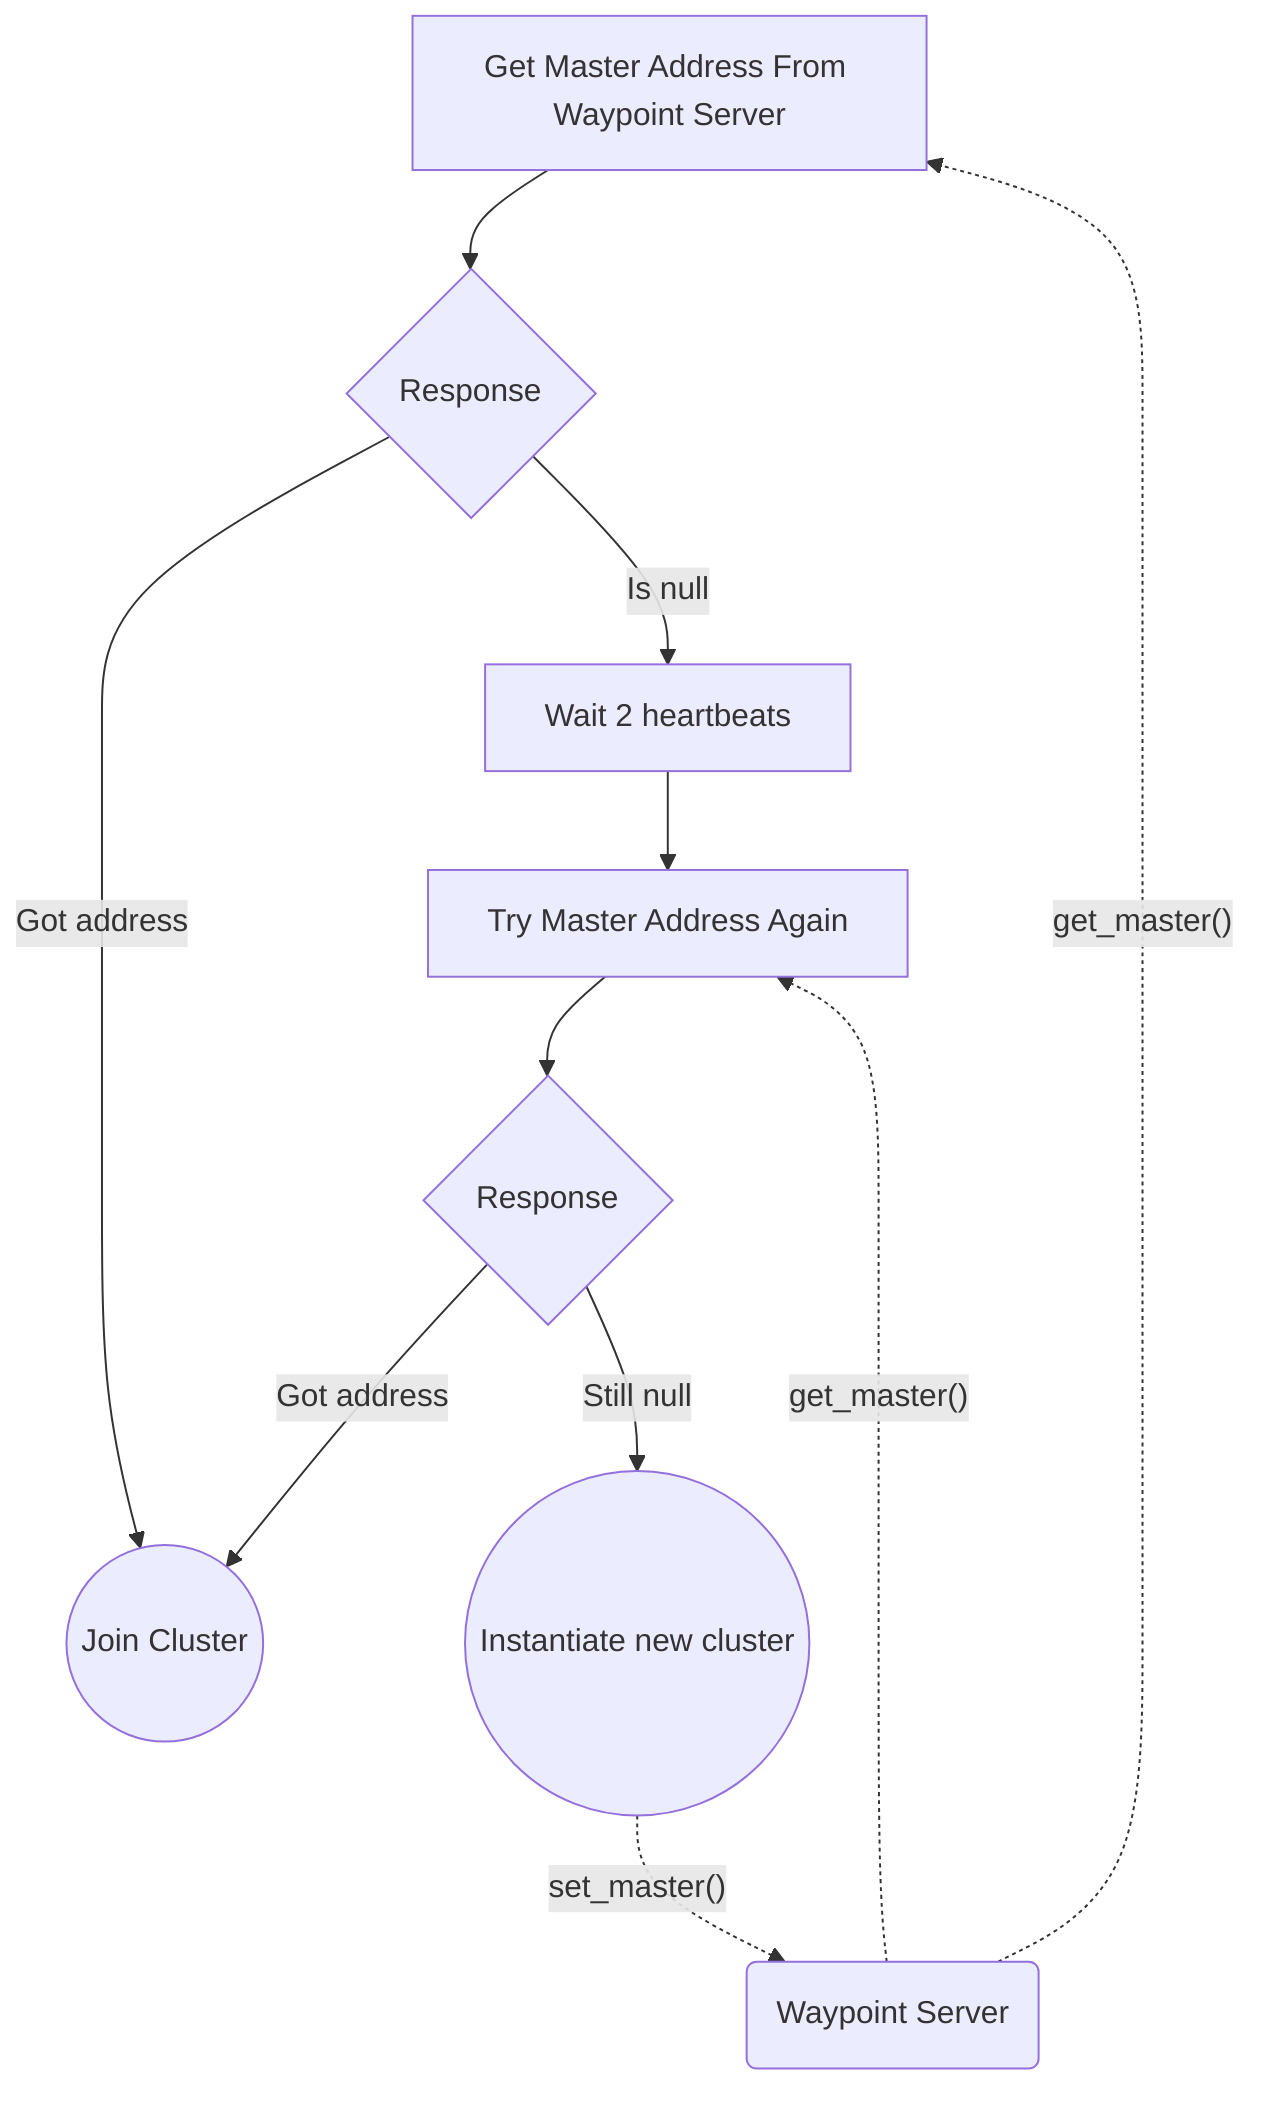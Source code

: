 graph TB
    minfo[Get Master Address From Waypoint Server]
    wps(Waypoint Server) -.->|"get_master()"| minfo
    minfo --> mres{Response}
    mres -->|Got address| joincluster((Join Cluster))
    mres -->|Is null| wait[Wait 2 heartbeats]
    wait --> tryagain[Try Master Address Again]
    wps -.->|"get_master()"| tryagain
    tryagain --> res2{Response}
    res2 -->|Got address| joincluster
    res2 -->|Still null| makecluster((Instantiate new cluster))
    makecluster -.->|"set_master()"|wps